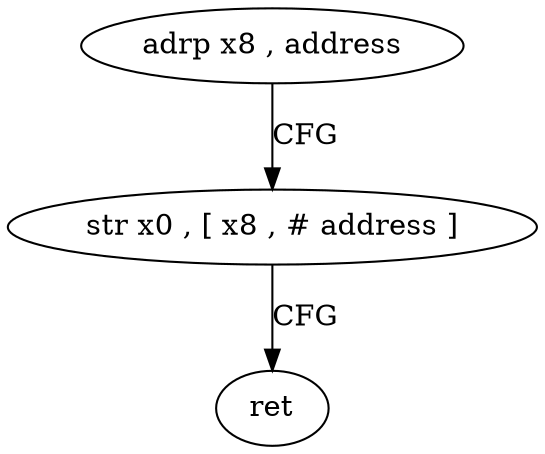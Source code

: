 digraph "func" {
"4206452" [label = "adrp x8 , address" ]
"4206456" [label = "str x0 , [ x8 , # address ]" ]
"4206460" [label = "ret" ]
"4206452" -> "4206456" [ label = "CFG" ]
"4206456" -> "4206460" [ label = "CFG" ]
}
